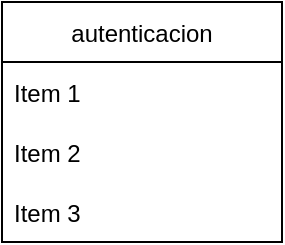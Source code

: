 <mxfile version="20.2.5" type="github">
  <diagram id="vsperZ4Ttz1OrkqgltMR" name="Página-1">
    <mxGraphModel dx="459" dy="288" grid="1" gridSize="10" guides="1" tooltips="1" connect="1" arrows="1" fold="1" page="1" pageScale="1" pageWidth="827" pageHeight="1169" math="0" shadow="0">
      <root>
        <mxCell id="0" />
        <mxCell id="1" parent="0" />
        <mxCell id="srg_16MalJZn4-QLaezM-2" value="autenticacion" style="swimlane;fontStyle=0;childLayout=stackLayout;horizontal=1;startSize=30;horizontalStack=0;resizeParent=1;resizeParentMax=0;resizeLast=0;collapsible=1;marginBottom=0;" vertex="1" parent="1">
          <mxGeometry x="60" y="160" width="140" height="120" as="geometry" />
        </mxCell>
        <mxCell id="srg_16MalJZn4-QLaezM-3" value="Item 1" style="text;strokeColor=none;fillColor=none;align=left;verticalAlign=middle;spacingLeft=4;spacingRight=4;overflow=hidden;points=[[0,0.5],[1,0.5]];portConstraint=eastwest;rotatable=0;" vertex="1" parent="srg_16MalJZn4-QLaezM-2">
          <mxGeometry y="30" width="140" height="30" as="geometry" />
        </mxCell>
        <mxCell id="srg_16MalJZn4-QLaezM-4" value="Item 2" style="text;strokeColor=none;fillColor=none;align=left;verticalAlign=middle;spacingLeft=4;spacingRight=4;overflow=hidden;points=[[0,0.5],[1,0.5]];portConstraint=eastwest;rotatable=0;" vertex="1" parent="srg_16MalJZn4-QLaezM-2">
          <mxGeometry y="60" width="140" height="30" as="geometry" />
        </mxCell>
        <mxCell id="srg_16MalJZn4-QLaezM-5" value="Item 3" style="text;strokeColor=none;fillColor=none;align=left;verticalAlign=middle;spacingLeft=4;spacingRight=4;overflow=hidden;points=[[0,0.5],[1,0.5]];portConstraint=eastwest;rotatable=0;" vertex="1" parent="srg_16MalJZn4-QLaezM-2">
          <mxGeometry y="90" width="140" height="30" as="geometry" />
        </mxCell>
      </root>
    </mxGraphModel>
  </diagram>
</mxfile>
